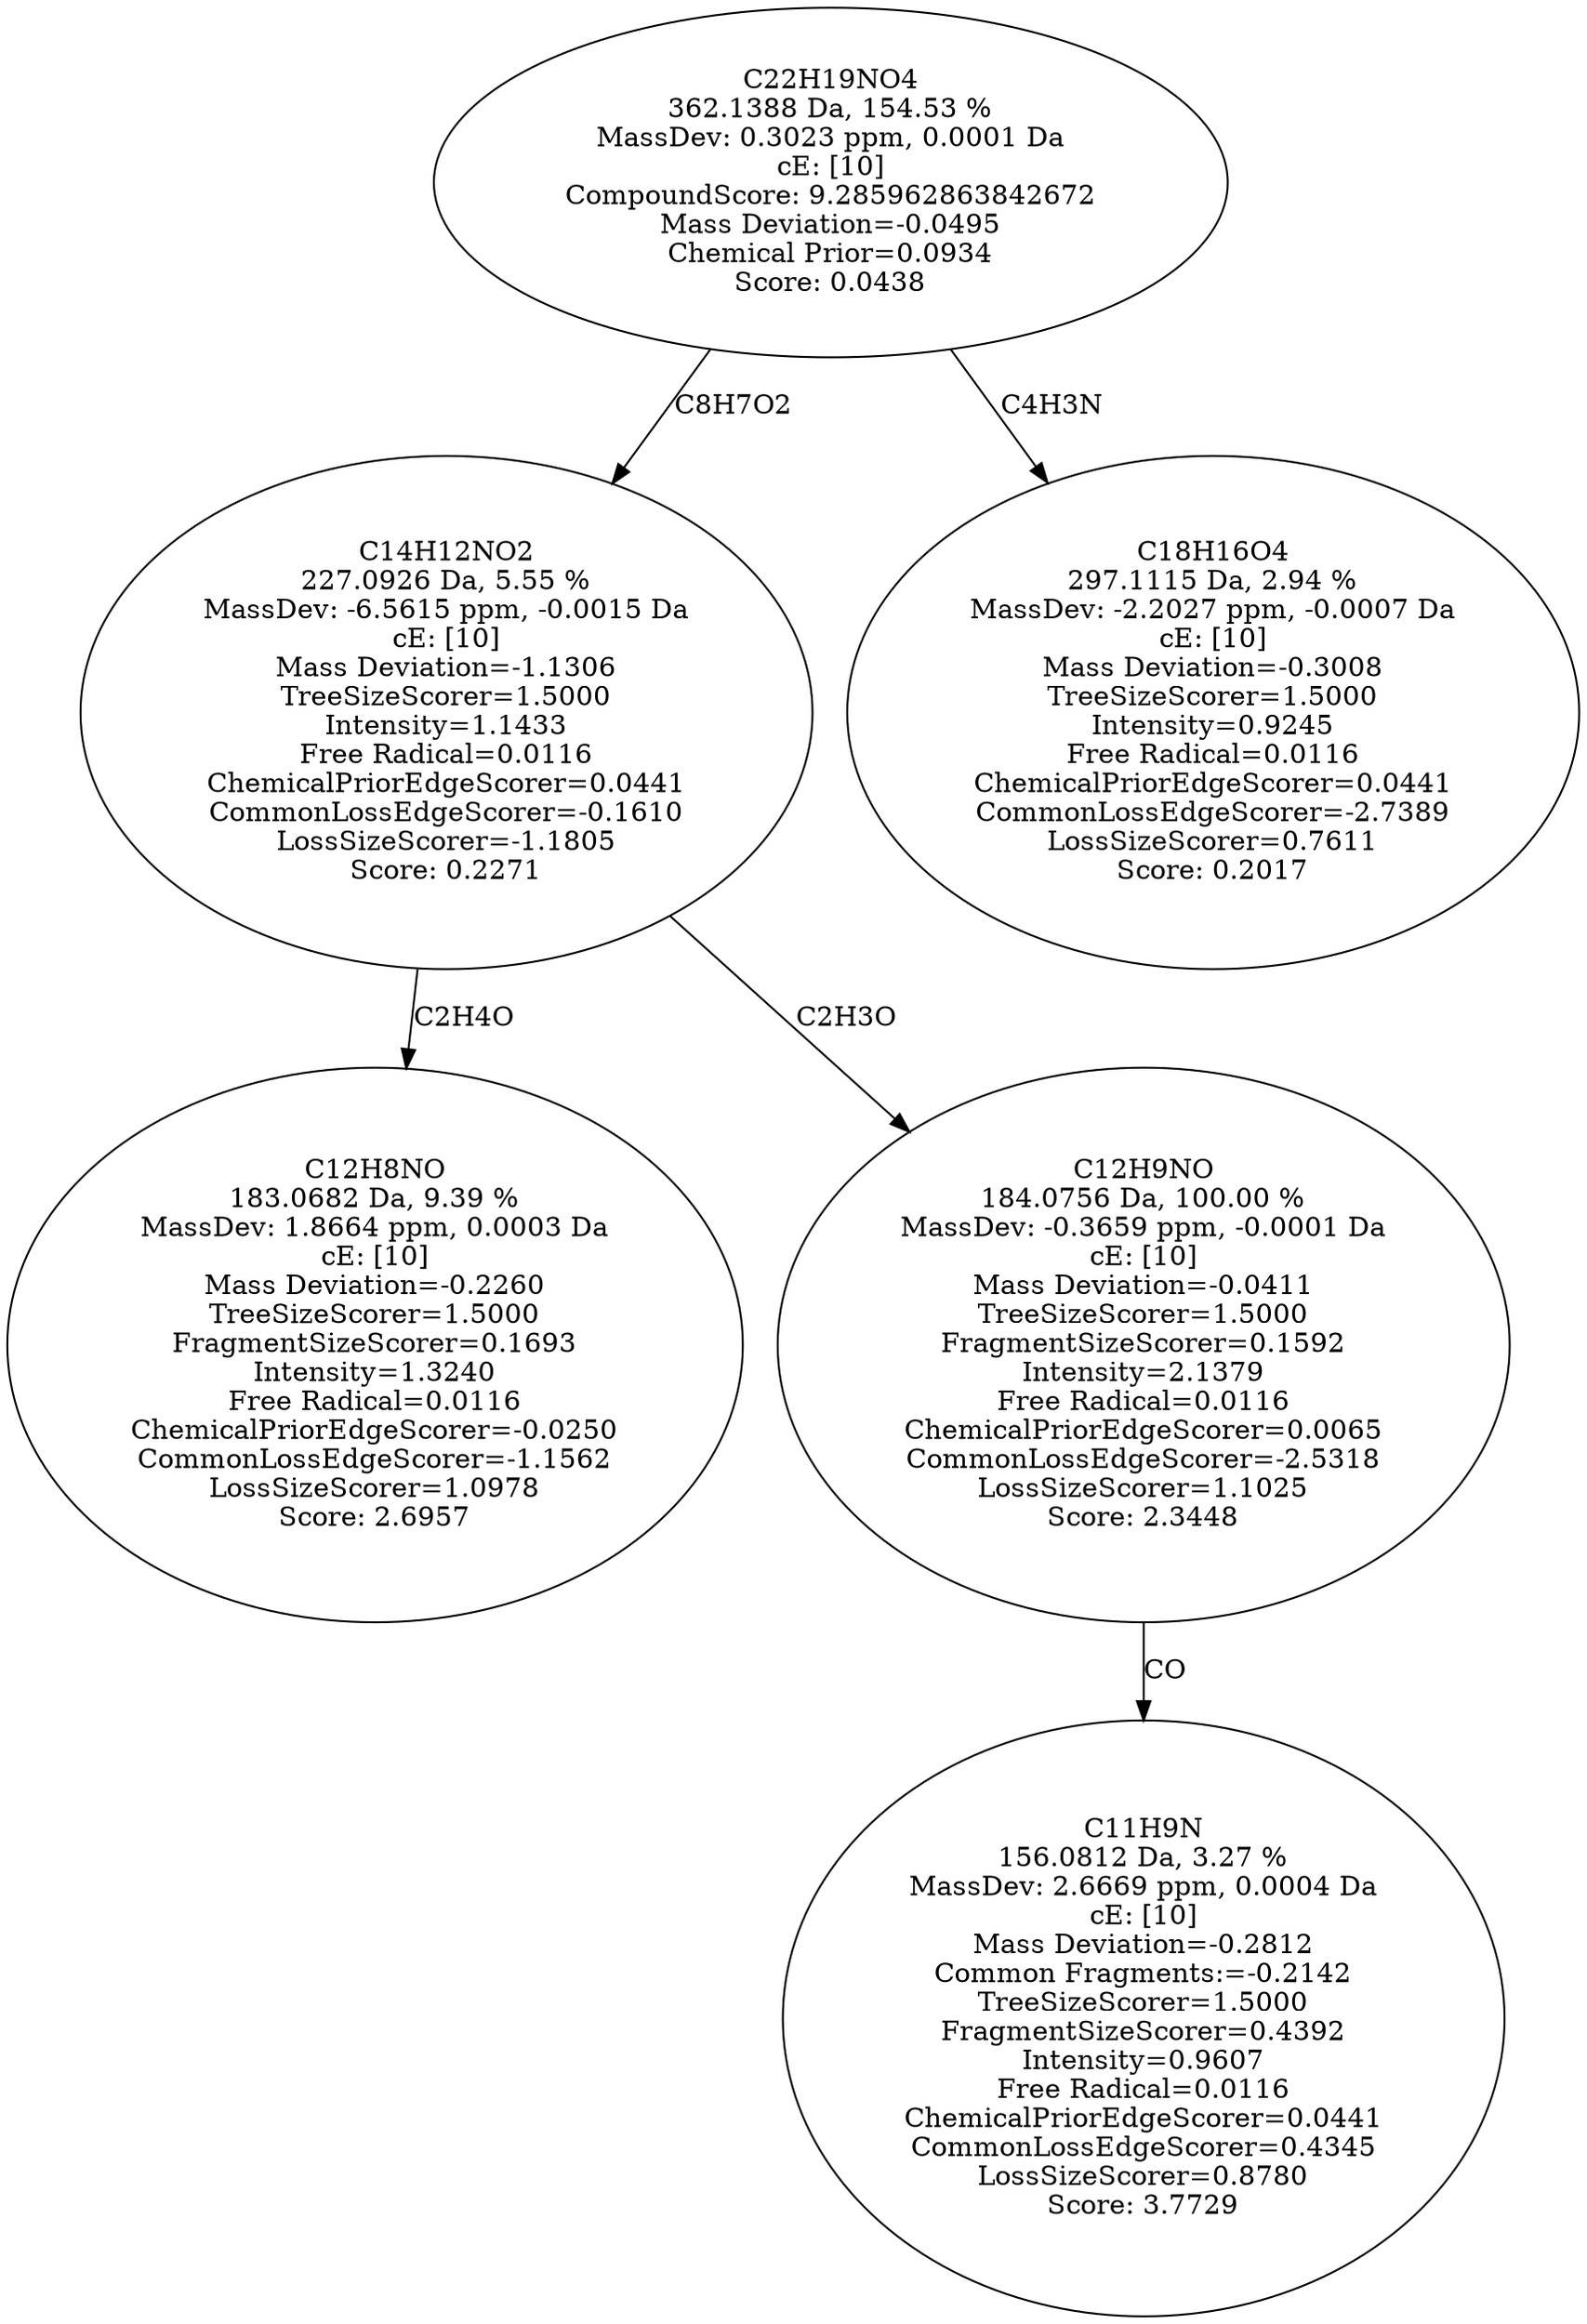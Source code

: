 strict digraph {
v1 [label="C12H8NO\n183.0682 Da, 9.39 %\nMassDev: 1.8664 ppm, 0.0003 Da\ncE: [10]\nMass Deviation=-0.2260\nTreeSizeScorer=1.5000\nFragmentSizeScorer=0.1693\nIntensity=1.3240\nFree Radical=0.0116\nChemicalPriorEdgeScorer=-0.0250\nCommonLossEdgeScorer=-1.1562\nLossSizeScorer=1.0978\nScore: 2.6957"];
v2 [label="C11H9N\n156.0812 Da, 3.27 %\nMassDev: 2.6669 ppm, 0.0004 Da\ncE: [10]\nMass Deviation=-0.2812\nCommon Fragments:=-0.2142\nTreeSizeScorer=1.5000\nFragmentSizeScorer=0.4392\nIntensity=0.9607\nFree Radical=0.0116\nChemicalPriorEdgeScorer=0.0441\nCommonLossEdgeScorer=0.4345\nLossSizeScorer=0.8780\nScore: 3.7729"];
v3 [label="C12H9NO\n184.0756 Da, 100.00 %\nMassDev: -0.3659 ppm, -0.0001 Da\ncE: [10]\nMass Deviation=-0.0411\nTreeSizeScorer=1.5000\nFragmentSizeScorer=0.1592\nIntensity=2.1379\nFree Radical=0.0116\nChemicalPriorEdgeScorer=0.0065\nCommonLossEdgeScorer=-2.5318\nLossSizeScorer=1.1025\nScore: 2.3448"];
v4 [label="C14H12NO2\n227.0926 Da, 5.55 %\nMassDev: -6.5615 ppm, -0.0015 Da\ncE: [10]\nMass Deviation=-1.1306\nTreeSizeScorer=1.5000\nIntensity=1.1433\nFree Radical=0.0116\nChemicalPriorEdgeScorer=0.0441\nCommonLossEdgeScorer=-0.1610\nLossSizeScorer=-1.1805\nScore: 0.2271"];
v5 [label="C18H16O4\n297.1115 Da, 2.94 %\nMassDev: -2.2027 ppm, -0.0007 Da\ncE: [10]\nMass Deviation=-0.3008\nTreeSizeScorer=1.5000\nIntensity=0.9245\nFree Radical=0.0116\nChemicalPriorEdgeScorer=0.0441\nCommonLossEdgeScorer=-2.7389\nLossSizeScorer=0.7611\nScore: 0.2017"];
v6 [label="C22H19NO4\n362.1388 Da, 154.53 %\nMassDev: 0.3023 ppm, 0.0001 Da\ncE: [10]\nCompoundScore: 9.285962863842672\nMass Deviation=-0.0495\nChemical Prior=0.0934\nScore: 0.0438"];
v4 -> v1 [label="C2H4O"];
v3 -> v2 [label="CO"];
v4 -> v3 [label="C2H3O"];
v6 -> v4 [label="C8H7O2"];
v6 -> v5 [label="C4H3N"];
}